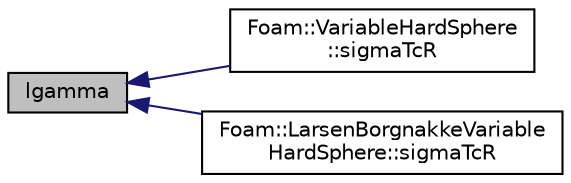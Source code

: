 digraph "lgamma"
{
  bgcolor="transparent";
  edge [fontname="Helvetica",fontsize="10",labelfontname="Helvetica",labelfontsize="10"];
  node [fontname="Helvetica",fontsize="10",shape=record];
  rankdir="LR";
  Node1 [label="lgamma",height=0.2,width=0.4,color="black", fillcolor="grey75", style="filled", fontcolor="black"];
  Node1 -> Node2 [dir="back",color="midnightblue",fontsize="10",style="solid",fontname="Helvetica"];
  Node2 [label="Foam::VariableHardSphere\l::sigmaTcR",height=0.2,width=0.4,color="black",URL="$a02783.html#a7c19d064f9415a3342d50517d3cdfb73",tooltip="Return the collision cross section * relative velocity product. "];
  Node1 -> Node3 [dir="back",color="midnightblue",fontsize="10",style="solid",fontname="Helvetica"];
  Node3 [label="Foam::LarsenBorgnakkeVariable\lHardSphere::sigmaTcR",height=0.2,width=0.4,color="black",URL="$a01272.html#a7c19d064f9415a3342d50517d3cdfb73",tooltip="Return the collision cross section * relative velocity product. "];
}
